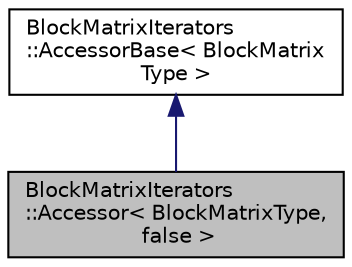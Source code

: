 digraph "BlockMatrixIterators::Accessor&lt; BlockMatrixType, false &gt;"
{
 // LATEX_PDF_SIZE
  edge [fontname="Helvetica",fontsize="10",labelfontname="Helvetica",labelfontsize="10"];
  node [fontname="Helvetica",fontsize="10",shape=record];
  Node1 [label="BlockMatrixIterators\l::Accessor\< BlockMatrixType,\l false \>",height=0.2,width=0.4,color="black", fillcolor="grey75", style="filled", fontcolor="black",tooltip=" "];
  Node2 -> Node1 [dir="back",color="midnightblue",fontsize="10",style="solid",fontname="Helvetica"];
  Node2 [label="BlockMatrixIterators\l::AccessorBase\< BlockMatrix\lType \>",height=0.2,width=0.4,color="black", fillcolor="white", style="filled",URL="$classBlockMatrixIterators_1_1AccessorBase.html",tooltip=" "];
}
